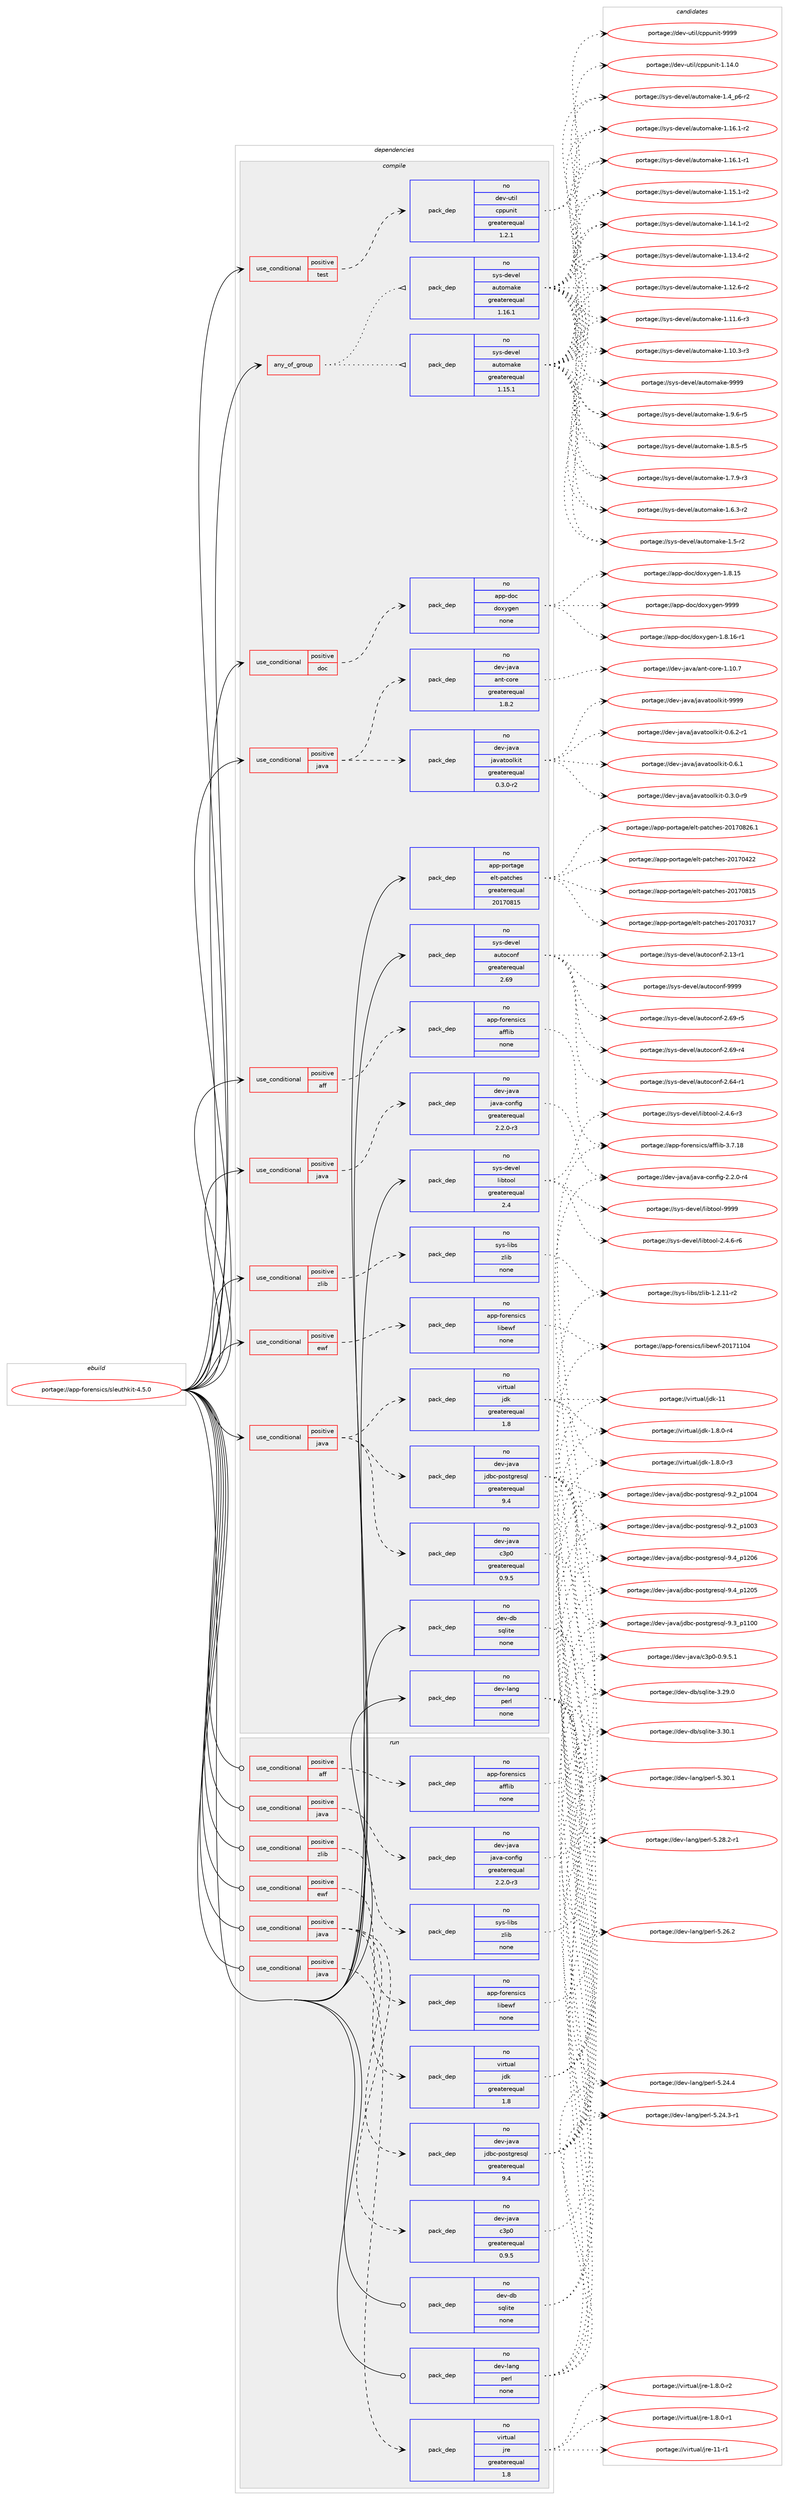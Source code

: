 digraph prolog {

# *************
# Graph options
# *************

newrank=true;
concentrate=true;
compound=true;
graph [rankdir=LR,fontname=Helvetica,fontsize=10,ranksep=1.5];#, ranksep=2.5, nodesep=0.2];
edge  [arrowhead=vee];
node  [fontname=Helvetica,fontsize=10];

# **********
# The ebuild
# **********

subgraph cluster_leftcol {
color=gray;
label=<<i>ebuild</i>>;
id [label="portage://app-forensics/sleuthkit-4.5.0", color=red, width=4, href="../app-forensics/sleuthkit-4.5.0.svg"];
}

# ****************
# The dependencies
# ****************

subgraph cluster_midcol {
color=gray;
label=<<i>dependencies</i>>;
subgraph cluster_compile {
fillcolor="#eeeeee";
style=filled;
label=<<i>compile</i>>;
subgraph any8034 {
dependency619728 [label=<<TABLE BORDER="0" CELLBORDER="1" CELLSPACING="0" CELLPADDING="4"><TR><TD CELLPADDING="10">any_of_group</TD></TR></TABLE>>, shape=none, color=red];subgraph pack466263 {
dependency619729 [label=<<TABLE BORDER="0" CELLBORDER="1" CELLSPACING="0" CELLPADDING="4" WIDTH="220"><TR><TD ROWSPAN="6" CELLPADDING="30">pack_dep</TD></TR><TR><TD WIDTH="110">no</TD></TR><TR><TD>sys-devel</TD></TR><TR><TD>automake</TD></TR><TR><TD>greaterequal</TD></TR><TR><TD>1.16.1</TD></TR></TABLE>>, shape=none, color=blue];
}
dependency619728:e -> dependency619729:w [weight=20,style="dotted",arrowhead="oinv"];
subgraph pack466264 {
dependency619730 [label=<<TABLE BORDER="0" CELLBORDER="1" CELLSPACING="0" CELLPADDING="4" WIDTH="220"><TR><TD ROWSPAN="6" CELLPADDING="30">pack_dep</TD></TR><TR><TD WIDTH="110">no</TD></TR><TR><TD>sys-devel</TD></TR><TR><TD>automake</TD></TR><TR><TD>greaterequal</TD></TR><TR><TD>1.15.1</TD></TR></TABLE>>, shape=none, color=blue];
}
dependency619728:e -> dependency619730:w [weight=20,style="dotted",arrowhead="oinv"];
}
id:e -> dependency619728:w [weight=20,style="solid",arrowhead="vee"];
subgraph cond145147 {
dependency619731 [label=<<TABLE BORDER="0" CELLBORDER="1" CELLSPACING="0" CELLPADDING="4"><TR><TD ROWSPAN="3" CELLPADDING="10">use_conditional</TD></TR><TR><TD>positive</TD></TR><TR><TD>aff</TD></TR></TABLE>>, shape=none, color=red];
subgraph pack466265 {
dependency619732 [label=<<TABLE BORDER="0" CELLBORDER="1" CELLSPACING="0" CELLPADDING="4" WIDTH="220"><TR><TD ROWSPAN="6" CELLPADDING="30">pack_dep</TD></TR><TR><TD WIDTH="110">no</TD></TR><TR><TD>app-forensics</TD></TR><TR><TD>afflib</TD></TR><TR><TD>none</TD></TR><TR><TD></TD></TR></TABLE>>, shape=none, color=blue];
}
dependency619731:e -> dependency619732:w [weight=20,style="dashed",arrowhead="vee"];
}
id:e -> dependency619731:w [weight=20,style="solid",arrowhead="vee"];
subgraph cond145148 {
dependency619733 [label=<<TABLE BORDER="0" CELLBORDER="1" CELLSPACING="0" CELLPADDING="4"><TR><TD ROWSPAN="3" CELLPADDING="10">use_conditional</TD></TR><TR><TD>positive</TD></TR><TR><TD>doc</TD></TR></TABLE>>, shape=none, color=red];
subgraph pack466266 {
dependency619734 [label=<<TABLE BORDER="0" CELLBORDER="1" CELLSPACING="0" CELLPADDING="4" WIDTH="220"><TR><TD ROWSPAN="6" CELLPADDING="30">pack_dep</TD></TR><TR><TD WIDTH="110">no</TD></TR><TR><TD>app-doc</TD></TR><TR><TD>doxygen</TD></TR><TR><TD>none</TD></TR><TR><TD></TD></TR></TABLE>>, shape=none, color=blue];
}
dependency619733:e -> dependency619734:w [weight=20,style="dashed",arrowhead="vee"];
}
id:e -> dependency619733:w [weight=20,style="solid",arrowhead="vee"];
subgraph cond145149 {
dependency619735 [label=<<TABLE BORDER="0" CELLBORDER="1" CELLSPACING="0" CELLPADDING="4"><TR><TD ROWSPAN="3" CELLPADDING="10">use_conditional</TD></TR><TR><TD>positive</TD></TR><TR><TD>ewf</TD></TR></TABLE>>, shape=none, color=red];
subgraph pack466267 {
dependency619736 [label=<<TABLE BORDER="0" CELLBORDER="1" CELLSPACING="0" CELLPADDING="4" WIDTH="220"><TR><TD ROWSPAN="6" CELLPADDING="30">pack_dep</TD></TR><TR><TD WIDTH="110">no</TD></TR><TR><TD>app-forensics</TD></TR><TR><TD>libewf</TD></TR><TR><TD>none</TD></TR><TR><TD></TD></TR></TABLE>>, shape=none, color=blue];
}
dependency619735:e -> dependency619736:w [weight=20,style="dashed",arrowhead="vee"];
}
id:e -> dependency619735:w [weight=20,style="solid",arrowhead="vee"];
subgraph cond145150 {
dependency619737 [label=<<TABLE BORDER="0" CELLBORDER="1" CELLSPACING="0" CELLPADDING="4"><TR><TD ROWSPAN="3" CELLPADDING="10">use_conditional</TD></TR><TR><TD>positive</TD></TR><TR><TD>java</TD></TR></TABLE>>, shape=none, color=red];
subgraph pack466268 {
dependency619738 [label=<<TABLE BORDER="0" CELLBORDER="1" CELLSPACING="0" CELLPADDING="4" WIDTH="220"><TR><TD ROWSPAN="6" CELLPADDING="30">pack_dep</TD></TR><TR><TD WIDTH="110">no</TD></TR><TR><TD>dev-java</TD></TR><TR><TD>ant-core</TD></TR><TR><TD>greaterequal</TD></TR><TR><TD>1.8.2</TD></TR></TABLE>>, shape=none, color=blue];
}
dependency619737:e -> dependency619738:w [weight=20,style="dashed",arrowhead="vee"];
subgraph pack466269 {
dependency619739 [label=<<TABLE BORDER="0" CELLBORDER="1" CELLSPACING="0" CELLPADDING="4" WIDTH="220"><TR><TD ROWSPAN="6" CELLPADDING="30">pack_dep</TD></TR><TR><TD WIDTH="110">no</TD></TR><TR><TD>dev-java</TD></TR><TR><TD>javatoolkit</TD></TR><TR><TD>greaterequal</TD></TR><TR><TD>0.3.0-r2</TD></TR></TABLE>>, shape=none, color=blue];
}
dependency619737:e -> dependency619739:w [weight=20,style="dashed",arrowhead="vee"];
}
id:e -> dependency619737:w [weight=20,style="solid",arrowhead="vee"];
subgraph cond145151 {
dependency619740 [label=<<TABLE BORDER="0" CELLBORDER="1" CELLSPACING="0" CELLPADDING="4"><TR><TD ROWSPAN="3" CELLPADDING="10">use_conditional</TD></TR><TR><TD>positive</TD></TR><TR><TD>java</TD></TR></TABLE>>, shape=none, color=red];
subgraph pack466270 {
dependency619741 [label=<<TABLE BORDER="0" CELLBORDER="1" CELLSPACING="0" CELLPADDING="4" WIDTH="220"><TR><TD ROWSPAN="6" CELLPADDING="30">pack_dep</TD></TR><TR><TD WIDTH="110">no</TD></TR><TR><TD>dev-java</TD></TR><TR><TD>java-config</TD></TR><TR><TD>greaterequal</TD></TR><TR><TD>2.2.0-r3</TD></TR></TABLE>>, shape=none, color=blue];
}
dependency619740:e -> dependency619741:w [weight=20,style="dashed",arrowhead="vee"];
}
id:e -> dependency619740:w [weight=20,style="solid",arrowhead="vee"];
subgraph cond145152 {
dependency619742 [label=<<TABLE BORDER="0" CELLBORDER="1" CELLSPACING="0" CELLPADDING="4"><TR><TD ROWSPAN="3" CELLPADDING="10">use_conditional</TD></TR><TR><TD>positive</TD></TR><TR><TD>java</TD></TR></TABLE>>, shape=none, color=red];
subgraph pack466271 {
dependency619743 [label=<<TABLE BORDER="0" CELLBORDER="1" CELLSPACING="0" CELLPADDING="4" WIDTH="220"><TR><TD ROWSPAN="6" CELLPADDING="30">pack_dep</TD></TR><TR><TD WIDTH="110">no</TD></TR><TR><TD>virtual</TD></TR><TR><TD>jdk</TD></TR><TR><TD>greaterequal</TD></TR><TR><TD>1.8</TD></TR></TABLE>>, shape=none, color=blue];
}
dependency619742:e -> dependency619743:w [weight=20,style="dashed",arrowhead="vee"];
subgraph pack466272 {
dependency619744 [label=<<TABLE BORDER="0" CELLBORDER="1" CELLSPACING="0" CELLPADDING="4" WIDTH="220"><TR><TD ROWSPAN="6" CELLPADDING="30">pack_dep</TD></TR><TR><TD WIDTH="110">no</TD></TR><TR><TD>dev-java</TD></TR><TR><TD>c3p0</TD></TR><TR><TD>greaterequal</TD></TR><TR><TD>0.9.5</TD></TR></TABLE>>, shape=none, color=blue];
}
dependency619742:e -> dependency619744:w [weight=20,style="dashed",arrowhead="vee"];
subgraph pack466273 {
dependency619745 [label=<<TABLE BORDER="0" CELLBORDER="1" CELLSPACING="0" CELLPADDING="4" WIDTH="220"><TR><TD ROWSPAN="6" CELLPADDING="30">pack_dep</TD></TR><TR><TD WIDTH="110">no</TD></TR><TR><TD>dev-java</TD></TR><TR><TD>jdbc-postgresql</TD></TR><TR><TD>greaterequal</TD></TR><TR><TD>9.4</TD></TR></TABLE>>, shape=none, color=blue];
}
dependency619742:e -> dependency619745:w [weight=20,style="dashed",arrowhead="vee"];
}
id:e -> dependency619742:w [weight=20,style="solid",arrowhead="vee"];
subgraph cond145153 {
dependency619746 [label=<<TABLE BORDER="0" CELLBORDER="1" CELLSPACING="0" CELLPADDING="4"><TR><TD ROWSPAN="3" CELLPADDING="10">use_conditional</TD></TR><TR><TD>positive</TD></TR><TR><TD>test</TD></TR></TABLE>>, shape=none, color=red];
subgraph pack466274 {
dependency619747 [label=<<TABLE BORDER="0" CELLBORDER="1" CELLSPACING="0" CELLPADDING="4" WIDTH="220"><TR><TD ROWSPAN="6" CELLPADDING="30">pack_dep</TD></TR><TR><TD WIDTH="110">no</TD></TR><TR><TD>dev-util</TD></TR><TR><TD>cppunit</TD></TR><TR><TD>greaterequal</TD></TR><TR><TD>1.2.1</TD></TR></TABLE>>, shape=none, color=blue];
}
dependency619746:e -> dependency619747:w [weight=20,style="dashed",arrowhead="vee"];
}
id:e -> dependency619746:w [weight=20,style="solid",arrowhead="vee"];
subgraph cond145154 {
dependency619748 [label=<<TABLE BORDER="0" CELLBORDER="1" CELLSPACING="0" CELLPADDING="4"><TR><TD ROWSPAN="3" CELLPADDING="10">use_conditional</TD></TR><TR><TD>positive</TD></TR><TR><TD>zlib</TD></TR></TABLE>>, shape=none, color=red];
subgraph pack466275 {
dependency619749 [label=<<TABLE BORDER="0" CELLBORDER="1" CELLSPACING="0" CELLPADDING="4" WIDTH="220"><TR><TD ROWSPAN="6" CELLPADDING="30">pack_dep</TD></TR><TR><TD WIDTH="110">no</TD></TR><TR><TD>sys-libs</TD></TR><TR><TD>zlib</TD></TR><TR><TD>none</TD></TR><TR><TD></TD></TR></TABLE>>, shape=none, color=blue];
}
dependency619748:e -> dependency619749:w [weight=20,style="dashed",arrowhead="vee"];
}
id:e -> dependency619748:w [weight=20,style="solid",arrowhead="vee"];
subgraph pack466276 {
dependency619750 [label=<<TABLE BORDER="0" CELLBORDER="1" CELLSPACING="0" CELLPADDING="4" WIDTH="220"><TR><TD ROWSPAN="6" CELLPADDING="30">pack_dep</TD></TR><TR><TD WIDTH="110">no</TD></TR><TR><TD>app-portage</TD></TR><TR><TD>elt-patches</TD></TR><TR><TD>greaterequal</TD></TR><TR><TD>20170815</TD></TR></TABLE>>, shape=none, color=blue];
}
id:e -> dependency619750:w [weight=20,style="solid",arrowhead="vee"];
subgraph pack466277 {
dependency619751 [label=<<TABLE BORDER="0" CELLBORDER="1" CELLSPACING="0" CELLPADDING="4" WIDTH="220"><TR><TD ROWSPAN="6" CELLPADDING="30">pack_dep</TD></TR><TR><TD WIDTH="110">no</TD></TR><TR><TD>dev-db</TD></TR><TR><TD>sqlite</TD></TR><TR><TD>none</TD></TR><TR><TD></TD></TR></TABLE>>, shape=none, color=blue];
}
id:e -> dependency619751:w [weight=20,style="solid",arrowhead="vee"];
subgraph pack466278 {
dependency619752 [label=<<TABLE BORDER="0" CELLBORDER="1" CELLSPACING="0" CELLPADDING="4" WIDTH="220"><TR><TD ROWSPAN="6" CELLPADDING="30">pack_dep</TD></TR><TR><TD WIDTH="110">no</TD></TR><TR><TD>dev-lang</TD></TR><TR><TD>perl</TD></TR><TR><TD>none</TD></TR><TR><TD></TD></TR></TABLE>>, shape=none, color=blue];
}
id:e -> dependency619752:w [weight=20,style="solid",arrowhead="vee"];
subgraph pack466279 {
dependency619753 [label=<<TABLE BORDER="0" CELLBORDER="1" CELLSPACING="0" CELLPADDING="4" WIDTH="220"><TR><TD ROWSPAN="6" CELLPADDING="30">pack_dep</TD></TR><TR><TD WIDTH="110">no</TD></TR><TR><TD>sys-devel</TD></TR><TR><TD>autoconf</TD></TR><TR><TD>greaterequal</TD></TR><TR><TD>2.69</TD></TR></TABLE>>, shape=none, color=blue];
}
id:e -> dependency619753:w [weight=20,style="solid",arrowhead="vee"];
subgraph pack466280 {
dependency619754 [label=<<TABLE BORDER="0" CELLBORDER="1" CELLSPACING="0" CELLPADDING="4" WIDTH="220"><TR><TD ROWSPAN="6" CELLPADDING="30">pack_dep</TD></TR><TR><TD WIDTH="110">no</TD></TR><TR><TD>sys-devel</TD></TR><TR><TD>libtool</TD></TR><TR><TD>greaterequal</TD></TR><TR><TD>2.4</TD></TR></TABLE>>, shape=none, color=blue];
}
id:e -> dependency619754:w [weight=20,style="solid",arrowhead="vee"];
}
subgraph cluster_compileandrun {
fillcolor="#eeeeee";
style=filled;
label=<<i>compile and run</i>>;
}
subgraph cluster_run {
fillcolor="#eeeeee";
style=filled;
label=<<i>run</i>>;
subgraph cond145155 {
dependency619755 [label=<<TABLE BORDER="0" CELLBORDER="1" CELLSPACING="0" CELLPADDING="4"><TR><TD ROWSPAN="3" CELLPADDING="10">use_conditional</TD></TR><TR><TD>positive</TD></TR><TR><TD>aff</TD></TR></TABLE>>, shape=none, color=red];
subgraph pack466281 {
dependency619756 [label=<<TABLE BORDER="0" CELLBORDER="1" CELLSPACING="0" CELLPADDING="4" WIDTH="220"><TR><TD ROWSPAN="6" CELLPADDING="30">pack_dep</TD></TR><TR><TD WIDTH="110">no</TD></TR><TR><TD>app-forensics</TD></TR><TR><TD>afflib</TD></TR><TR><TD>none</TD></TR><TR><TD></TD></TR></TABLE>>, shape=none, color=blue];
}
dependency619755:e -> dependency619756:w [weight=20,style="dashed",arrowhead="vee"];
}
id:e -> dependency619755:w [weight=20,style="solid",arrowhead="odot"];
subgraph cond145156 {
dependency619757 [label=<<TABLE BORDER="0" CELLBORDER="1" CELLSPACING="0" CELLPADDING="4"><TR><TD ROWSPAN="3" CELLPADDING="10">use_conditional</TD></TR><TR><TD>positive</TD></TR><TR><TD>ewf</TD></TR></TABLE>>, shape=none, color=red];
subgraph pack466282 {
dependency619758 [label=<<TABLE BORDER="0" CELLBORDER="1" CELLSPACING="0" CELLPADDING="4" WIDTH="220"><TR><TD ROWSPAN="6" CELLPADDING="30">pack_dep</TD></TR><TR><TD WIDTH="110">no</TD></TR><TR><TD>app-forensics</TD></TR><TR><TD>libewf</TD></TR><TR><TD>none</TD></TR><TR><TD></TD></TR></TABLE>>, shape=none, color=blue];
}
dependency619757:e -> dependency619758:w [weight=20,style="dashed",arrowhead="vee"];
}
id:e -> dependency619757:w [weight=20,style="solid",arrowhead="odot"];
subgraph cond145157 {
dependency619759 [label=<<TABLE BORDER="0" CELLBORDER="1" CELLSPACING="0" CELLPADDING="4"><TR><TD ROWSPAN="3" CELLPADDING="10">use_conditional</TD></TR><TR><TD>positive</TD></TR><TR><TD>java</TD></TR></TABLE>>, shape=none, color=red];
subgraph pack466283 {
dependency619760 [label=<<TABLE BORDER="0" CELLBORDER="1" CELLSPACING="0" CELLPADDING="4" WIDTH="220"><TR><TD ROWSPAN="6" CELLPADDING="30">pack_dep</TD></TR><TR><TD WIDTH="110">no</TD></TR><TR><TD>dev-java</TD></TR><TR><TD>java-config</TD></TR><TR><TD>greaterequal</TD></TR><TR><TD>2.2.0-r3</TD></TR></TABLE>>, shape=none, color=blue];
}
dependency619759:e -> dependency619760:w [weight=20,style="dashed",arrowhead="vee"];
}
id:e -> dependency619759:w [weight=20,style="solid",arrowhead="odot"];
subgraph cond145158 {
dependency619761 [label=<<TABLE BORDER="0" CELLBORDER="1" CELLSPACING="0" CELLPADDING="4"><TR><TD ROWSPAN="3" CELLPADDING="10">use_conditional</TD></TR><TR><TD>positive</TD></TR><TR><TD>java</TD></TR></TABLE>>, shape=none, color=red];
subgraph pack466284 {
dependency619762 [label=<<TABLE BORDER="0" CELLBORDER="1" CELLSPACING="0" CELLPADDING="4" WIDTH="220"><TR><TD ROWSPAN="6" CELLPADDING="30">pack_dep</TD></TR><TR><TD WIDTH="110">no</TD></TR><TR><TD>virtual</TD></TR><TR><TD>jdk</TD></TR><TR><TD>greaterequal</TD></TR><TR><TD>1.8</TD></TR></TABLE>>, shape=none, color=blue];
}
dependency619761:e -> dependency619762:w [weight=20,style="dashed",arrowhead="vee"];
subgraph pack466285 {
dependency619763 [label=<<TABLE BORDER="0" CELLBORDER="1" CELLSPACING="0" CELLPADDING="4" WIDTH="220"><TR><TD ROWSPAN="6" CELLPADDING="30">pack_dep</TD></TR><TR><TD WIDTH="110">no</TD></TR><TR><TD>dev-java</TD></TR><TR><TD>c3p0</TD></TR><TR><TD>greaterequal</TD></TR><TR><TD>0.9.5</TD></TR></TABLE>>, shape=none, color=blue];
}
dependency619761:e -> dependency619763:w [weight=20,style="dashed",arrowhead="vee"];
subgraph pack466286 {
dependency619764 [label=<<TABLE BORDER="0" CELLBORDER="1" CELLSPACING="0" CELLPADDING="4" WIDTH="220"><TR><TD ROWSPAN="6" CELLPADDING="30">pack_dep</TD></TR><TR><TD WIDTH="110">no</TD></TR><TR><TD>dev-java</TD></TR><TR><TD>jdbc-postgresql</TD></TR><TR><TD>greaterequal</TD></TR><TR><TD>9.4</TD></TR></TABLE>>, shape=none, color=blue];
}
dependency619761:e -> dependency619764:w [weight=20,style="dashed",arrowhead="vee"];
}
id:e -> dependency619761:w [weight=20,style="solid",arrowhead="odot"];
subgraph cond145159 {
dependency619765 [label=<<TABLE BORDER="0" CELLBORDER="1" CELLSPACING="0" CELLPADDING="4"><TR><TD ROWSPAN="3" CELLPADDING="10">use_conditional</TD></TR><TR><TD>positive</TD></TR><TR><TD>java</TD></TR></TABLE>>, shape=none, color=red];
subgraph pack466287 {
dependency619766 [label=<<TABLE BORDER="0" CELLBORDER="1" CELLSPACING="0" CELLPADDING="4" WIDTH="220"><TR><TD ROWSPAN="6" CELLPADDING="30">pack_dep</TD></TR><TR><TD WIDTH="110">no</TD></TR><TR><TD>virtual</TD></TR><TR><TD>jre</TD></TR><TR><TD>greaterequal</TD></TR><TR><TD>1.8</TD></TR></TABLE>>, shape=none, color=blue];
}
dependency619765:e -> dependency619766:w [weight=20,style="dashed",arrowhead="vee"];
}
id:e -> dependency619765:w [weight=20,style="solid",arrowhead="odot"];
subgraph cond145160 {
dependency619767 [label=<<TABLE BORDER="0" CELLBORDER="1" CELLSPACING="0" CELLPADDING="4"><TR><TD ROWSPAN="3" CELLPADDING="10">use_conditional</TD></TR><TR><TD>positive</TD></TR><TR><TD>zlib</TD></TR></TABLE>>, shape=none, color=red];
subgraph pack466288 {
dependency619768 [label=<<TABLE BORDER="0" CELLBORDER="1" CELLSPACING="0" CELLPADDING="4" WIDTH="220"><TR><TD ROWSPAN="6" CELLPADDING="30">pack_dep</TD></TR><TR><TD WIDTH="110">no</TD></TR><TR><TD>sys-libs</TD></TR><TR><TD>zlib</TD></TR><TR><TD>none</TD></TR><TR><TD></TD></TR></TABLE>>, shape=none, color=blue];
}
dependency619767:e -> dependency619768:w [weight=20,style="dashed",arrowhead="vee"];
}
id:e -> dependency619767:w [weight=20,style="solid",arrowhead="odot"];
subgraph pack466289 {
dependency619769 [label=<<TABLE BORDER="0" CELLBORDER="1" CELLSPACING="0" CELLPADDING="4" WIDTH="220"><TR><TD ROWSPAN="6" CELLPADDING="30">pack_dep</TD></TR><TR><TD WIDTH="110">no</TD></TR><TR><TD>dev-db</TD></TR><TR><TD>sqlite</TD></TR><TR><TD>none</TD></TR><TR><TD></TD></TR></TABLE>>, shape=none, color=blue];
}
id:e -> dependency619769:w [weight=20,style="solid",arrowhead="odot"];
subgraph pack466290 {
dependency619770 [label=<<TABLE BORDER="0" CELLBORDER="1" CELLSPACING="0" CELLPADDING="4" WIDTH="220"><TR><TD ROWSPAN="6" CELLPADDING="30">pack_dep</TD></TR><TR><TD WIDTH="110">no</TD></TR><TR><TD>dev-lang</TD></TR><TR><TD>perl</TD></TR><TR><TD>none</TD></TR><TR><TD></TD></TR></TABLE>>, shape=none, color=blue];
}
id:e -> dependency619770:w [weight=20,style="solid",arrowhead="odot"];
}
}

# **************
# The candidates
# **************

subgraph cluster_choices {
rank=same;
color=gray;
label=<<i>candidates</i>>;

subgraph choice466263 {
color=black;
nodesep=1;
choice115121115451001011181011084797117116111109971071014557575757 [label="portage://sys-devel/automake-9999", color=red, width=4,href="../sys-devel/automake-9999.svg"];
choice115121115451001011181011084797117116111109971071014549465746544511453 [label="portage://sys-devel/automake-1.9.6-r5", color=red, width=4,href="../sys-devel/automake-1.9.6-r5.svg"];
choice115121115451001011181011084797117116111109971071014549465646534511453 [label="portage://sys-devel/automake-1.8.5-r5", color=red, width=4,href="../sys-devel/automake-1.8.5-r5.svg"];
choice115121115451001011181011084797117116111109971071014549465546574511451 [label="portage://sys-devel/automake-1.7.9-r3", color=red, width=4,href="../sys-devel/automake-1.7.9-r3.svg"];
choice115121115451001011181011084797117116111109971071014549465446514511450 [label="portage://sys-devel/automake-1.6.3-r2", color=red, width=4,href="../sys-devel/automake-1.6.3-r2.svg"];
choice11512111545100101118101108479711711611110997107101454946534511450 [label="portage://sys-devel/automake-1.5-r2", color=red, width=4,href="../sys-devel/automake-1.5-r2.svg"];
choice115121115451001011181011084797117116111109971071014549465295112544511450 [label="portage://sys-devel/automake-1.4_p6-r2", color=red, width=4,href="../sys-devel/automake-1.4_p6-r2.svg"];
choice11512111545100101118101108479711711611110997107101454946495446494511450 [label="portage://sys-devel/automake-1.16.1-r2", color=red, width=4,href="../sys-devel/automake-1.16.1-r2.svg"];
choice11512111545100101118101108479711711611110997107101454946495446494511449 [label="portage://sys-devel/automake-1.16.1-r1", color=red, width=4,href="../sys-devel/automake-1.16.1-r1.svg"];
choice11512111545100101118101108479711711611110997107101454946495346494511450 [label="portage://sys-devel/automake-1.15.1-r2", color=red, width=4,href="../sys-devel/automake-1.15.1-r2.svg"];
choice11512111545100101118101108479711711611110997107101454946495246494511450 [label="portage://sys-devel/automake-1.14.1-r2", color=red, width=4,href="../sys-devel/automake-1.14.1-r2.svg"];
choice11512111545100101118101108479711711611110997107101454946495146524511450 [label="portage://sys-devel/automake-1.13.4-r2", color=red, width=4,href="../sys-devel/automake-1.13.4-r2.svg"];
choice11512111545100101118101108479711711611110997107101454946495046544511450 [label="portage://sys-devel/automake-1.12.6-r2", color=red, width=4,href="../sys-devel/automake-1.12.6-r2.svg"];
choice11512111545100101118101108479711711611110997107101454946494946544511451 [label="portage://sys-devel/automake-1.11.6-r3", color=red, width=4,href="../sys-devel/automake-1.11.6-r3.svg"];
choice11512111545100101118101108479711711611110997107101454946494846514511451 [label="portage://sys-devel/automake-1.10.3-r3", color=red, width=4,href="../sys-devel/automake-1.10.3-r3.svg"];
dependency619729:e -> choice115121115451001011181011084797117116111109971071014557575757:w [style=dotted,weight="100"];
dependency619729:e -> choice115121115451001011181011084797117116111109971071014549465746544511453:w [style=dotted,weight="100"];
dependency619729:e -> choice115121115451001011181011084797117116111109971071014549465646534511453:w [style=dotted,weight="100"];
dependency619729:e -> choice115121115451001011181011084797117116111109971071014549465546574511451:w [style=dotted,weight="100"];
dependency619729:e -> choice115121115451001011181011084797117116111109971071014549465446514511450:w [style=dotted,weight="100"];
dependency619729:e -> choice11512111545100101118101108479711711611110997107101454946534511450:w [style=dotted,weight="100"];
dependency619729:e -> choice115121115451001011181011084797117116111109971071014549465295112544511450:w [style=dotted,weight="100"];
dependency619729:e -> choice11512111545100101118101108479711711611110997107101454946495446494511450:w [style=dotted,weight="100"];
dependency619729:e -> choice11512111545100101118101108479711711611110997107101454946495446494511449:w [style=dotted,weight="100"];
dependency619729:e -> choice11512111545100101118101108479711711611110997107101454946495346494511450:w [style=dotted,weight="100"];
dependency619729:e -> choice11512111545100101118101108479711711611110997107101454946495246494511450:w [style=dotted,weight="100"];
dependency619729:e -> choice11512111545100101118101108479711711611110997107101454946495146524511450:w [style=dotted,weight="100"];
dependency619729:e -> choice11512111545100101118101108479711711611110997107101454946495046544511450:w [style=dotted,weight="100"];
dependency619729:e -> choice11512111545100101118101108479711711611110997107101454946494946544511451:w [style=dotted,weight="100"];
dependency619729:e -> choice11512111545100101118101108479711711611110997107101454946494846514511451:w [style=dotted,weight="100"];
}
subgraph choice466264 {
color=black;
nodesep=1;
choice115121115451001011181011084797117116111109971071014557575757 [label="portage://sys-devel/automake-9999", color=red, width=4,href="../sys-devel/automake-9999.svg"];
choice115121115451001011181011084797117116111109971071014549465746544511453 [label="portage://sys-devel/automake-1.9.6-r5", color=red, width=4,href="../sys-devel/automake-1.9.6-r5.svg"];
choice115121115451001011181011084797117116111109971071014549465646534511453 [label="portage://sys-devel/automake-1.8.5-r5", color=red, width=4,href="../sys-devel/automake-1.8.5-r5.svg"];
choice115121115451001011181011084797117116111109971071014549465546574511451 [label="portage://sys-devel/automake-1.7.9-r3", color=red, width=4,href="../sys-devel/automake-1.7.9-r3.svg"];
choice115121115451001011181011084797117116111109971071014549465446514511450 [label="portage://sys-devel/automake-1.6.3-r2", color=red, width=4,href="../sys-devel/automake-1.6.3-r2.svg"];
choice11512111545100101118101108479711711611110997107101454946534511450 [label="portage://sys-devel/automake-1.5-r2", color=red, width=4,href="../sys-devel/automake-1.5-r2.svg"];
choice115121115451001011181011084797117116111109971071014549465295112544511450 [label="portage://sys-devel/automake-1.4_p6-r2", color=red, width=4,href="../sys-devel/automake-1.4_p6-r2.svg"];
choice11512111545100101118101108479711711611110997107101454946495446494511450 [label="portage://sys-devel/automake-1.16.1-r2", color=red, width=4,href="../sys-devel/automake-1.16.1-r2.svg"];
choice11512111545100101118101108479711711611110997107101454946495446494511449 [label="portage://sys-devel/automake-1.16.1-r1", color=red, width=4,href="../sys-devel/automake-1.16.1-r1.svg"];
choice11512111545100101118101108479711711611110997107101454946495346494511450 [label="portage://sys-devel/automake-1.15.1-r2", color=red, width=4,href="../sys-devel/automake-1.15.1-r2.svg"];
choice11512111545100101118101108479711711611110997107101454946495246494511450 [label="portage://sys-devel/automake-1.14.1-r2", color=red, width=4,href="../sys-devel/automake-1.14.1-r2.svg"];
choice11512111545100101118101108479711711611110997107101454946495146524511450 [label="portage://sys-devel/automake-1.13.4-r2", color=red, width=4,href="../sys-devel/automake-1.13.4-r2.svg"];
choice11512111545100101118101108479711711611110997107101454946495046544511450 [label="portage://sys-devel/automake-1.12.6-r2", color=red, width=4,href="../sys-devel/automake-1.12.6-r2.svg"];
choice11512111545100101118101108479711711611110997107101454946494946544511451 [label="portage://sys-devel/automake-1.11.6-r3", color=red, width=4,href="../sys-devel/automake-1.11.6-r3.svg"];
choice11512111545100101118101108479711711611110997107101454946494846514511451 [label="portage://sys-devel/automake-1.10.3-r3", color=red, width=4,href="../sys-devel/automake-1.10.3-r3.svg"];
dependency619730:e -> choice115121115451001011181011084797117116111109971071014557575757:w [style=dotted,weight="100"];
dependency619730:e -> choice115121115451001011181011084797117116111109971071014549465746544511453:w [style=dotted,weight="100"];
dependency619730:e -> choice115121115451001011181011084797117116111109971071014549465646534511453:w [style=dotted,weight="100"];
dependency619730:e -> choice115121115451001011181011084797117116111109971071014549465546574511451:w [style=dotted,weight="100"];
dependency619730:e -> choice115121115451001011181011084797117116111109971071014549465446514511450:w [style=dotted,weight="100"];
dependency619730:e -> choice11512111545100101118101108479711711611110997107101454946534511450:w [style=dotted,weight="100"];
dependency619730:e -> choice115121115451001011181011084797117116111109971071014549465295112544511450:w [style=dotted,weight="100"];
dependency619730:e -> choice11512111545100101118101108479711711611110997107101454946495446494511450:w [style=dotted,weight="100"];
dependency619730:e -> choice11512111545100101118101108479711711611110997107101454946495446494511449:w [style=dotted,weight="100"];
dependency619730:e -> choice11512111545100101118101108479711711611110997107101454946495346494511450:w [style=dotted,weight="100"];
dependency619730:e -> choice11512111545100101118101108479711711611110997107101454946495246494511450:w [style=dotted,weight="100"];
dependency619730:e -> choice11512111545100101118101108479711711611110997107101454946495146524511450:w [style=dotted,weight="100"];
dependency619730:e -> choice11512111545100101118101108479711711611110997107101454946495046544511450:w [style=dotted,weight="100"];
dependency619730:e -> choice11512111545100101118101108479711711611110997107101454946494946544511451:w [style=dotted,weight="100"];
dependency619730:e -> choice11512111545100101118101108479711711611110997107101454946494846514511451:w [style=dotted,weight="100"];
}
subgraph choice466265 {
color=black;
nodesep=1;
choice97112112451021111141011101151059911547971021021081059845514655464956 [label="portage://app-forensics/afflib-3.7.18", color=red, width=4,href="../app-forensics/afflib-3.7.18.svg"];
dependency619732:e -> choice97112112451021111141011101151059911547971021021081059845514655464956:w [style=dotted,weight="100"];
}
subgraph choice466266 {
color=black;
nodesep=1;
choice971121124510011199471001111201211031011104557575757 [label="portage://app-doc/doxygen-9999", color=red, width=4,href="../app-doc/doxygen-9999.svg"];
choice97112112451001119947100111120121103101110454946564649544511449 [label="portage://app-doc/doxygen-1.8.16-r1", color=red, width=4,href="../app-doc/doxygen-1.8.16-r1.svg"];
choice9711211245100111994710011112012110310111045494656464953 [label="portage://app-doc/doxygen-1.8.15", color=red, width=4,href="../app-doc/doxygen-1.8.15.svg"];
dependency619734:e -> choice971121124510011199471001111201211031011104557575757:w [style=dotted,weight="100"];
dependency619734:e -> choice97112112451001119947100111120121103101110454946564649544511449:w [style=dotted,weight="100"];
dependency619734:e -> choice9711211245100111994710011112012110310111045494656464953:w [style=dotted,weight="100"];
}
subgraph choice466267 {
color=black;
nodesep=1;
choice9711211245102111114101110115105991154710810598101119102455048495549494852 [label="portage://app-forensics/libewf-20171104", color=red, width=4,href="../app-forensics/libewf-20171104.svg"];
dependency619736:e -> choice9711211245102111114101110115105991154710810598101119102455048495549494852:w [style=dotted,weight="100"];
}
subgraph choice466268 {
color=black;
nodesep=1;
choice1001011184510697118974797110116459911111410145494649484655 [label="portage://dev-java/ant-core-1.10.7", color=red, width=4,href="../dev-java/ant-core-1.10.7.svg"];
dependency619738:e -> choice1001011184510697118974797110116459911111410145494649484655:w [style=dotted,weight="100"];
}
subgraph choice466269 {
color=black;
nodesep=1;
choice1001011184510697118974710697118971161111111081071051164557575757 [label="portage://dev-java/javatoolkit-9999", color=red, width=4,href="../dev-java/javatoolkit-9999.svg"];
choice1001011184510697118974710697118971161111111081071051164548465446504511449 [label="portage://dev-java/javatoolkit-0.6.2-r1", color=red, width=4,href="../dev-java/javatoolkit-0.6.2-r1.svg"];
choice100101118451069711897471069711897116111111108107105116454846544649 [label="portage://dev-java/javatoolkit-0.6.1", color=red, width=4,href="../dev-java/javatoolkit-0.6.1.svg"];
choice1001011184510697118974710697118971161111111081071051164548465146484511457 [label="portage://dev-java/javatoolkit-0.3.0-r9", color=red, width=4,href="../dev-java/javatoolkit-0.3.0-r9.svg"];
dependency619739:e -> choice1001011184510697118974710697118971161111111081071051164557575757:w [style=dotted,weight="100"];
dependency619739:e -> choice1001011184510697118974710697118971161111111081071051164548465446504511449:w [style=dotted,weight="100"];
dependency619739:e -> choice100101118451069711897471069711897116111111108107105116454846544649:w [style=dotted,weight="100"];
dependency619739:e -> choice1001011184510697118974710697118971161111111081071051164548465146484511457:w [style=dotted,weight="100"];
}
subgraph choice466270 {
color=black;
nodesep=1;
choice10010111845106971189747106971189745991111101021051034550465046484511452 [label="portage://dev-java/java-config-2.2.0-r4", color=red, width=4,href="../dev-java/java-config-2.2.0-r4.svg"];
dependency619741:e -> choice10010111845106971189747106971189745991111101021051034550465046484511452:w [style=dotted,weight="100"];
}
subgraph choice466271 {
color=black;
nodesep=1;
choice1181051141161179710847106100107454949 [label="portage://virtual/jdk-11", color=red, width=4,href="../virtual/jdk-11.svg"];
choice11810511411611797108471061001074549465646484511452 [label="portage://virtual/jdk-1.8.0-r4", color=red, width=4,href="../virtual/jdk-1.8.0-r4.svg"];
choice11810511411611797108471061001074549465646484511451 [label="portage://virtual/jdk-1.8.0-r3", color=red, width=4,href="../virtual/jdk-1.8.0-r3.svg"];
dependency619743:e -> choice1181051141161179710847106100107454949:w [style=dotted,weight="100"];
dependency619743:e -> choice11810511411611797108471061001074549465646484511452:w [style=dotted,weight="100"];
dependency619743:e -> choice11810511411611797108471061001074549465646484511451:w [style=dotted,weight="100"];
}
subgraph choice466272 {
color=black;
nodesep=1;
choice100101118451069711897479951112484548465746534649 [label="portage://dev-java/c3p0-0.9.5.1", color=red, width=4,href="../dev-java/c3p0-0.9.5.1.svg"];
dependency619744:e -> choice100101118451069711897479951112484548465746534649:w [style=dotted,weight="100"];
}
subgraph choice466273 {
color=black;
nodesep=1;
choice10010111845106971189747106100989945112111115116103114101115113108455746529511249504854 [label="portage://dev-java/jdbc-postgresql-9.4_p1206", color=red, width=4,href="../dev-java/jdbc-postgresql-9.4_p1206.svg"];
choice10010111845106971189747106100989945112111115116103114101115113108455746529511249504853 [label="portage://dev-java/jdbc-postgresql-9.4_p1205", color=red, width=4,href="../dev-java/jdbc-postgresql-9.4_p1205.svg"];
choice10010111845106971189747106100989945112111115116103114101115113108455746519511249494848 [label="portage://dev-java/jdbc-postgresql-9.3_p1100", color=red, width=4,href="../dev-java/jdbc-postgresql-9.3_p1100.svg"];
choice10010111845106971189747106100989945112111115116103114101115113108455746509511249484852 [label="portage://dev-java/jdbc-postgresql-9.2_p1004", color=red, width=4,href="../dev-java/jdbc-postgresql-9.2_p1004.svg"];
choice10010111845106971189747106100989945112111115116103114101115113108455746509511249484851 [label="portage://dev-java/jdbc-postgresql-9.2_p1003", color=red, width=4,href="../dev-java/jdbc-postgresql-9.2_p1003.svg"];
dependency619745:e -> choice10010111845106971189747106100989945112111115116103114101115113108455746529511249504854:w [style=dotted,weight="100"];
dependency619745:e -> choice10010111845106971189747106100989945112111115116103114101115113108455746529511249504853:w [style=dotted,weight="100"];
dependency619745:e -> choice10010111845106971189747106100989945112111115116103114101115113108455746519511249494848:w [style=dotted,weight="100"];
dependency619745:e -> choice10010111845106971189747106100989945112111115116103114101115113108455746509511249484852:w [style=dotted,weight="100"];
dependency619745:e -> choice10010111845106971189747106100989945112111115116103114101115113108455746509511249484851:w [style=dotted,weight="100"];
}
subgraph choice466274 {
color=black;
nodesep=1;
choice1001011184511711610510847991121121171101051164557575757 [label="portage://dev-util/cppunit-9999", color=red, width=4,href="../dev-util/cppunit-9999.svg"];
choice10010111845117116105108479911211211711010511645494649524648 [label="portage://dev-util/cppunit-1.14.0", color=red, width=4,href="../dev-util/cppunit-1.14.0.svg"];
dependency619747:e -> choice1001011184511711610510847991121121171101051164557575757:w [style=dotted,weight="100"];
dependency619747:e -> choice10010111845117116105108479911211211711010511645494649524648:w [style=dotted,weight="100"];
}
subgraph choice466275 {
color=black;
nodesep=1;
choice11512111545108105981154712210810598454946504649494511450 [label="portage://sys-libs/zlib-1.2.11-r2", color=red, width=4,href="../sys-libs/zlib-1.2.11-r2.svg"];
dependency619749:e -> choice11512111545108105981154712210810598454946504649494511450:w [style=dotted,weight="100"];
}
subgraph choice466276 {
color=black;
nodesep=1;
choice971121124511211111411697103101471011081164511297116991041011154550484955485650544649 [label="portage://app-portage/elt-patches-20170826.1", color=red, width=4,href="../app-portage/elt-patches-20170826.1.svg"];
choice97112112451121111141169710310147101108116451129711699104101115455048495548564953 [label="portage://app-portage/elt-patches-20170815", color=red, width=4,href="../app-portage/elt-patches-20170815.svg"];
choice97112112451121111141169710310147101108116451129711699104101115455048495548525050 [label="portage://app-portage/elt-patches-20170422", color=red, width=4,href="../app-portage/elt-patches-20170422.svg"];
choice97112112451121111141169710310147101108116451129711699104101115455048495548514955 [label="portage://app-portage/elt-patches-20170317", color=red, width=4,href="../app-portage/elt-patches-20170317.svg"];
dependency619750:e -> choice971121124511211111411697103101471011081164511297116991041011154550484955485650544649:w [style=dotted,weight="100"];
dependency619750:e -> choice97112112451121111141169710310147101108116451129711699104101115455048495548564953:w [style=dotted,weight="100"];
dependency619750:e -> choice97112112451121111141169710310147101108116451129711699104101115455048495548525050:w [style=dotted,weight="100"];
dependency619750:e -> choice97112112451121111141169710310147101108116451129711699104101115455048495548514955:w [style=dotted,weight="100"];
}
subgraph choice466277 {
color=black;
nodesep=1;
choice10010111845100984711511310810511610145514651484649 [label="portage://dev-db/sqlite-3.30.1", color=red, width=4,href="../dev-db/sqlite-3.30.1.svg"];
choice10010111845100984711511310810511610145514650574648 [label="portage://dev-db/sqlite-3.29.0", color=red, width=4,href="../dev-db/sqlite-3.29.0.svg"];
dependency619751:e -> choice10010111845100984711511310810511610145514651484649:w [style=dotted,weight="100"];
dependency619751:e -> choice10010111845100984711511310810511610145514650574648:w [style=dotted,weight="100"];
}
subgraph choice466278 {
color=black;
nodesep=1;
choice10010111845108971101034711210111410845534651484649 [label="portage://dev-lang/perl-5.30.1", color=red, width=4,href="../dev-lang/perl-5.30.1.svg"];
choice100101118451089711010347112101114108455346505646504511449 [label="portage://dev-lang/perl-5.28.2-r1", color=red, width=4,href="../dev-lang/perl-5.28.2-r1.svg"];
choice10010111845108971101034711210111410845534650544650 [label="portage://dev-lang/perl-5.26.2", color=red, width=4,href="../dev-lang/perl-5.26.2.svg"];
choice10010111845108971101034711210111410845534650524652 [label="portage://dev-lang/perl-5.24.4", color=red, width=4,href="../dev-lang/perl-5.24.4.svg"];
choice100101118451089711010347112101114108455346505246514511449 [label="portage://dev-lang/perl-5.24.3-r1", color=red, width=4,href="../dev-lang/perl-5.24.3-r1.svg"];
dependency619752:e -> choice10010111845108971101034711210111410845534651484649:w [style=dotted,weight="100"];
dependency619752:e -> choice100101118451089711010347112101114108455346505646504511449:w [style=dotted,weight="100"];
dependency619752:e -> choice10010111845108971101034711210111410845534650544650:w [style=dotted,weight="100"];
dependency619752:e -> choice10010111845108971101034711210111410845534650524652:w [style=dotted,weight="100"];
dependency619752:e -> choice100101118451089711010347112101114108455346505246514511449:w [style=dotted,weight="100"];
}
subgraph choice466279 {
color=black;
nodesep=1;
choice115121115451001011181011084797117116111991111101024557575757 [label="portage://sys-devel/autoconf-9999", color=red, width=4,href="../sys-devel/autoconf-9999.svg"];
choice1151211154510010111810110847971171161119911111010245504654574511453 [label="portage://sys-devel/autoconf-2.69-r5", color=red, width=4,href="../sys-devel/autoconf-2.69-r5.svg"];
choice1151211154510010111810110847971171161119911111010245504654574511452 [label="portage://sys-devel/autoconf-2.69-r4", color=red, width=4,href="../sys-devel/autoconf-2.69-r4.svg"];
choice1151211154510010111810110847971171161119911111010245504654524511449 [label="portage://sys-devel/autoconf-2.64-r1", color=red, width=4,href="../sys-devel/autoconf-2.64-r1.svg"];
choice1151211154510010111810110847971171161119911111010245504649514511449 [label="portage://sys-devel/autoconf-2.13-r1", color=red, width=4,href="../sys-devel/autoconf-2.13-r1.svg"];
dependency619753:e -> choice115121115451001011181011084797117116111991111101024557575757:w [style=dotted,weight="100"];
dependency619753:e -> choice1151211154510010111810110847971171161119911111010245504654574511453:w [style=dotted,weight="100"];
dependency619753:e -> choice1151211154510010111810110847971171161119911111010245504654574511452:w [style=dotted,weight="100"];
dependency619753:e -> choice1151211154510010111810110847971171161119911111010245504654524511449:w [style=dotted,weight="100"];
dependency619753:e -> choice1151211154510010111810110847971171161119911111010245504649514511449:w [style=dotted,weight="100"];
}
subgraph choice466280 {
color=black;
nodesep=1;
choice1151211154510010111810110847108105981161111111084557575757 [label="portage://sys-devel/libtool-9999", color=red, width=4,href="../sys-devel/libtool-9999.svg"];
choice1151211154510010111810110847108105981161111111084550465246544511454 [label="portage://sys-devel/libtool-2.4.6-r6", color=red, width=4,href="../sys-devel/libtool-2.4.6-r6.svg"];
choice1151211154510010111810110847108105981161111111084550465246544511451 [label="portage://sys-devel/libtool-2.4.6-r3", color=red, width=4,href="../sys-devel/libtool-2.4.6-r3.svg"];
dependency619754:e -> choice1151211154510010111810110847108105981161111111084557575757:w [style=dotted,weight="100"];
dependency619754:e -> choice1151211154510010111810110847108105981161111111084550465246544511454:w [style=dotted,weight="100"];
dependency619754:e -> choice1151211154510010111810110847108105981161111111084550465246544511451:w [style=dotted,weight="100"];
}
subgraph choice466281 {
color=black;
nodesep=1;
choice97112112451021111141011101151059911547971021021081059845514655464956 [label="portage://app-forensics/afflib-3.7.18", color=red, width=4,href="../app-forensics/afflib-3.7.18.svg"];
dependency619756:e -> choice97112112451021111141011101151059911547971021021081059845514655464956:w [style=dotted,weight="100"];
}
subgraph choice466282 {
color=black;
nodesep=1;
choice9711211245102111114101110115105991154710810598101119102455048495549494852 [label="portage://app-forensics/libewf-20171104", color=red, width=4,href="../app-forensics/libewf-20171104.svg"];
dependency619758:e -> choice9711211245102111114101110115105991154710810598101119102455048495549494852:w [style=dotted,weight="100"];
}
subgraph choice466283 {
color=black;
nodesep=1;
choice10010111845106971189747106971189745991111101021051034550465046484511452 [label="portage://dev-java/java-config-2.2.0-r4", color=red, width=4,href="../dev-java/java-config-2.2.0-r4.svg"];
dependency619760:e -> choice10010111845106971189747106971189745991111101021051034550465046484511452:w [style=dotted,weight="100"];
}
subgraph choice466284 {
color=black;
nodesep=1;
choice1181051141161179710847106100107454949 [label="portage://virtual/jdk-11", color=red, width=4,href="../virtual/jdk-11.svg"];
choice11810511411611797108471061001074549465646484511452 [label="portage://virtual/jdk-1.8.0-r4", color=red, width=4,href="../virtual/jdk-1.8.0-r4.svg"];
choice11810511411611797108471061001074549465646484511451 [label="portage://virtual/jdk-1.8.0-r3", color=red, width=4,href="../virtual/jdk-1.8.0-r3.svg"];
dependency619762:e -> choice1181051141161179710847106100107454949:w [style=dotted,weight="100"];
dependency619762:e -> choice11810511411611797108471061001074549465646484511452:w [style=dotted,weight="100"];
dependency619762:e -> choice11810511411611797108471061001074549465646484511451:w [style=dotted,weight="100"];
}
subgraph choice466285 {
color=black;
nodesep=1;
choice100101118451069711897479951112484548465746534649 [label="portage://dev-java/c3p0-0.9.5.1", color=red, width=4,href="../dev-java/c3p0-0.9.5.1.svg"];
dependency619763:e -> choice100101118451069711897479951112484548465746534649:w [style=dotted,weight="100"];
}
subgraph choice466286 {
color=black;
nodesep=1;
choice10010111845106971189747106100989945112111115116103114101115113108455746529511249504854 [label="portage://dev-java/jdbc-postgresql-9.4_p1206", color=red, width=4,href="../dev-java/jdbc-postgresql-9.4_p1206.svg"];
choice10010111845106971189747106100989945112111115116103114101115113108455746529511249504853 [label="portage://dev-java/jdbc-postgresql-9.4_p1205", color=red, width=4,href="../dev-java/jdbc-postgresql-9.4_p1205.svg"];
choice10010111845106971189747106100989945112111115116103114101115113108455746519511249494848 [label="portage://dev-java/jdbc-postgresql-9.3_p1100", color=red, width=4,href="../dev-java/jdbc-postgresql-9.3_p1100.svg"];
choice10010111845106971189747106100989945112111115116103114101115113108455746509511249484852 [label="portage://dev-java/jdbc-postgresql-9.2_p1004", color=red, width=4,href="../dev-java/jdbc-postgresql-9.2_p1004.svg"];
choice10010111845106971189747106100989945112111115116103114101115113108455746509511249484851 [label="portage://dev-java/jdbc-postgresql-9.2_p1003", color=red, width=4,href="../dev-java/jdbc-postgresql-9.2_p1003.svg"];
dependency619764:e -> choice10010111845106971189747106100989945112111115116103114101115113108455746529511249504854:w [style=dotted,weight="100"];
dependency619764:e -> choice10010111845106971189747106100989945112111115116103114101115113108455746529511249504853:w [style=dotted,weight="100"];
dependency619764:e -> choice10010111845106971189747106100989945112111115116103114101115113108455746519511249494848:w [style=dotted,weight="100"];
dependency619764:e -> choice10010111845106971189747106100989945112111115116103114101115113108455746509511249484852:w [style=dotted,weight="100"];
dependency619764:e -> choice10010111845106971189747106100989945112111115116103114101115113108455746509511249484851:w [style=dotted,weight="100"];
}
subgraph choice466287 {
color=black;
nodesep=1;
choice11810511411611797108471061141014549494511449 [label="portage://virtual/jre-11-r1", color=red, width=4,href="../virtual/jre-11-r1.svg"];
choice11810511411611797108471061141014549465646484511450 [label="portage://virtual/jre-1.8.0-r2", color=red, width=4,href="../virtual/jre-1.8.0-r2.svg"];
choice11810511411611797108471061141014549465646484511449 [label="portage://virtual/jre-1.8.0-r1", color=red, width=4,href="../virtual/jre-1.8.0-r1.svg"];
dependency619766:e -> choice11810511411611797108471061141014549494511449:w [style=dotted,weight="100"];
dependency619766:e -> choice11810511411611797108471061141014549465646484511450:w [style=dotted,weight="100"];
dependency619766:e -> choice11810511411611797108471061141014549465646484511449:w [style=dotted,weight="100"];
}
subgraph choice466288 {
color=black;
nodesep=1;
choice11512111545108105981154712210810598454946504649494511450 [label="portage://sys-libs/zlib-1.2.11-r2", color=red, width=4,href="../sys-libs/zlib-1.2.11-r2.svg"];
dependency619768:e -> choice11512111545108105981154712210810598454946504649494511450:w [style=dotted,weight="100"];
}
subgraph choice466289 {
color=black;
nodesep=1;
choice10010111845100984711511310810511610145514651484649 [label="portage://dev-db/sqlite-3.30.1", color=red, width=4,href="../dev-db/sqlite-3.30.1.svg"];
choice10010111845100984711511310810511610145514650574648 [label="portage://dev-db/sqlite-3.29.0", color=red, width=4,href="../dev-db/sqlite-3.29.0.svg"];
dependency619769:e -> choice10010111845100984711511310810511610145514651484649:w [style=dotted,weight="100"];
dependency619769:e -> choice10010111845100984711511310810511610145514650574648:w [style=dotted,weight="100"];
}
subgraph choice466290 {
color=black;
nodesep=1;
choice10010111845108971101034711210111410845534651484649 [label="portage://dev-lang/perl-5.30.1", color=red, width=4,href="../dev-lang/perl-5.30.1.svg"];
choice100101118451089711010347112101114108455346505646504511449 [label="portage://dev-lang/perl-5.28.2-r1", color=red, width=4,href="../dev-lang/perl-5.28.2-r1.svg"];
choice10010111845108971101034711210111410845534650544650 [label="portage://dev-lang/perl-5.26.2", color=red, width=4,href="../dev-lang/perl-5.26.2.svg"];
choice10010111845108971101034711210111410845534650524652 [label="portage://dev-lang/perl-5.24.4", color=red, width=4,href="../dev-lang/perl-5.24.4.svg"];
choice100101118451089711010347112101114108455346505246514511449 [label="portage://dev-lang/perl-5.24.3-r1", color=red, width=4,href="../dev-lang/perl-5.24.3-r1.svg"];
dependency619770:e -> choice10010111845108971101034711210111410845534651484649:w [style=dotted,weight="100"];
dependency619770:e -> choice100101118451089711010347112101114108455346505646504511449:w [style=dotted,weight="100"];
dependency619770:e -> choice10010111845108971101034711210111410845534650544650:w [style=dotted,weight="100"];
dependency619770:e -> choice10010111845108971101034711210111410845534650524652:w [style=dotted,weight="100"];
dependency619770:e -> choice100101118451089711010347112101114108455346505246514511449:w [style=dotted,weight="100"];
}
}

}
